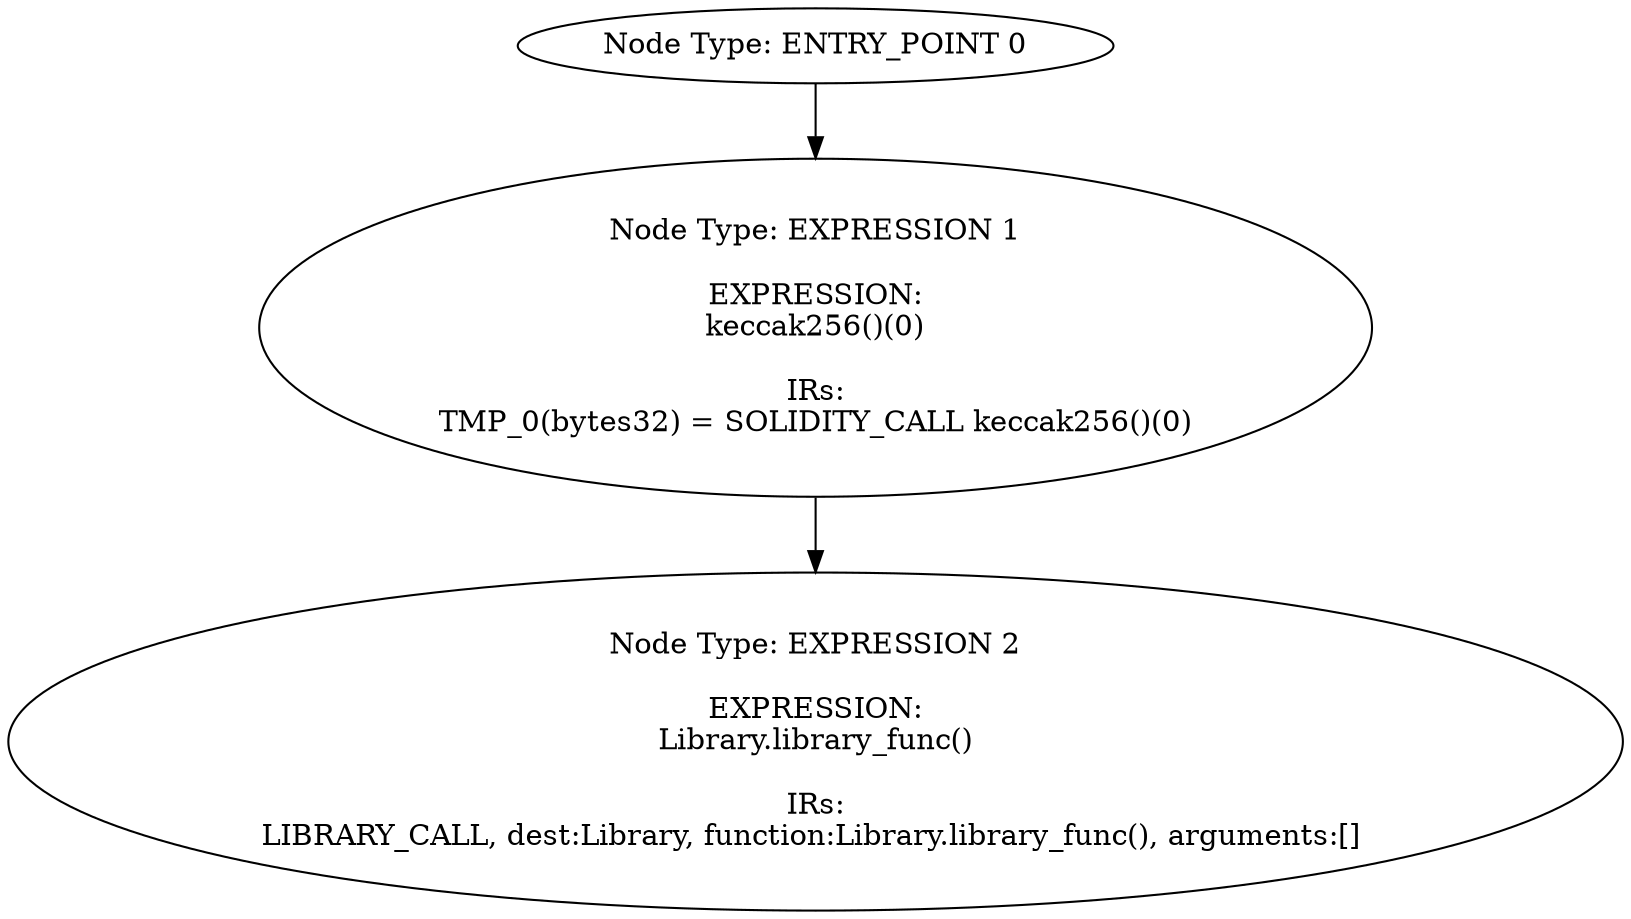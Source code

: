 digraph{
0[label="Node Type: ENTRY_POINT 0
"];
0->1;
1[label="Node Type: EXPRESSION 1

EXPRESSION:
keccak256()(0)

IRs:
TMP_0(bytes32) = SOLIDITY_CALL keccak256()(0)"];
1->2;
2[label="Node Type: EXPRESSION 2

EXPRESSION:
Library.library_func()

IRs:
LIBRARY_CALL, dest:Library, function:Library.library_func(), arguments:[] "];
}
